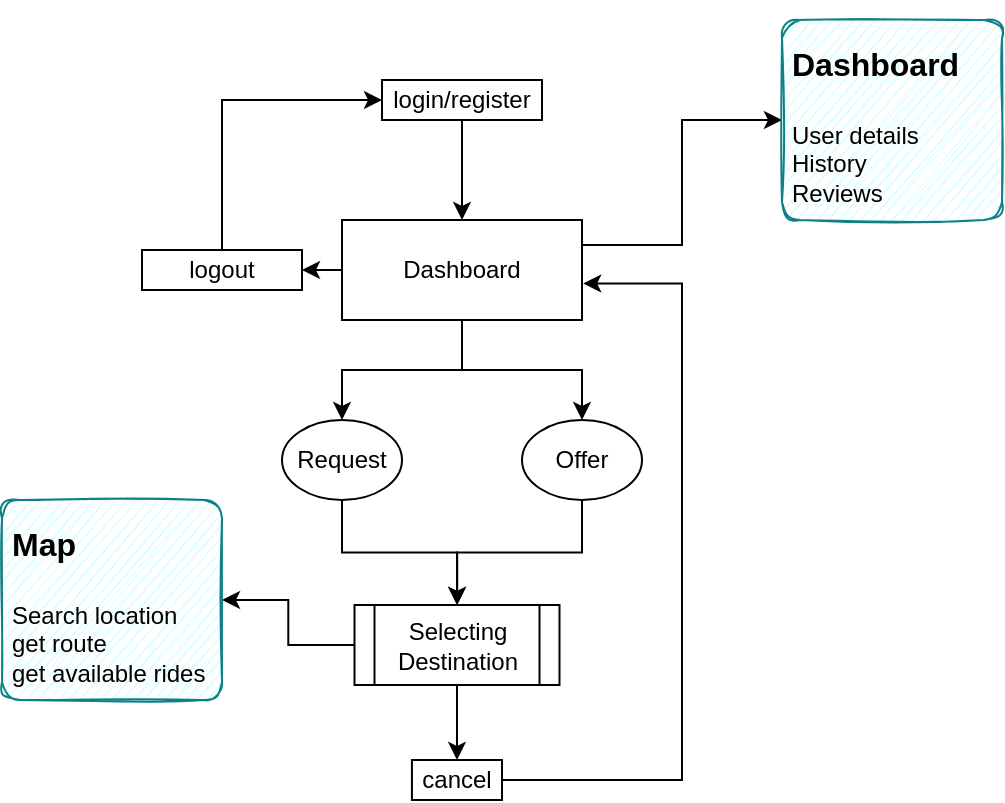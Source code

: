 <mxfile version="14.4.6" type="device"><diagram id="ZkZC_mfCm8Kq-MY_rXx1" name="Page-1"><mxGraphModel dx="907" dy="454" grid="1" gridSize="10" guides="1" tooltips="1" connect="1" arrows="1" fold="1" page="1" pageScale="1" pageWidth="850" pageHeight="1100" math="0" shadow="0"><root><mxCell id="0"/><mxCell id="1" parent="0"/><mxCell id="CV7fx-YJcgmJOG9K6h-E-1" value="login/register" style="rounded=0;whiteSpace=wrap;html=1;" vertex="1" parent="1"><mxGeometry x="350" y="290" width="80" height="20" as="geometry"/></mxCell><mxCell id="CV7fx-YJcgmJOG9K6h-E-3" value="" style="endArrow=classic;html=1;exitX=0.5;exitY=1;exitDx=0;exitDy=0;entryX=0.5;entryY=0;entryDx=0;entryDy=0;" edge="1" parent="1" source="CV7fx-YJcgmJOG9K6h-E-1" target="CV7fx-YJcgmJOG9K6h-E-4"><mxGeometry width="50" height="50" relative="1" as="geometry"><mxPoint x="290" y="550" as="sourcePoint"/><mxPoint x="390" y="400" as="targetPoint"/></mxGeometry></mxCell><mxCell id="CV7fx-YJcgmJOG9K6h-E-12" style="edgeStyle=orthogonalEdgeStyle;rounded=0;orthogonalLoop=1;jettySize=auto;html=1;exitX=0.5;exitY=1;exitDx=0;exitDy=0;entryX=0.5;entryY=0;entryDx=0;entryDy=0;" edge="1" parent="1" source="CV7fx-YJcgmJOG9K6h-E-4" target="CV7fx-YJcgmJOG9K6h-E-10"><mxGeometry relative="1" as="geometry"/></mxCell><mxCell id="CV7fx-YJcgmJOG9K6h-E-13" style="edgeStyle=orthogonalEdgeStyle;rounded=0;orthogonalLoop=1;jettySize=auto;html=1;exitX=0.5;exitY=1;exitDx=0;exitDy=0;entryX=0.5;entryY=0;entryDx=0;entryDy=0;" edge="1" parent="1" source="CV7fx-YJcgmJOG9K6h-E-4" target="CV7fx-YJcgmJOG9K6h-E-11"><mxGeometry relative="1" as="geometry"/></mxCell><mxCell id="CV7fx-YJcgmJOG9K6h-E-16" style="edgeStyle=orthogonalEdgeStyle;rounded=0;orthogonalLoop=1;jettySize=auto;html=1;exitX=1;exitY=0.25;exitDx=0;exitDy=0;entryX=0;entryY=0.5;entryDx=0;entryDy=0;" edge="1" parent="1" source="CV7fx-YJcgmJOG9K6h-E-4" target="CV7fx-YJcgmJOG9K6h-E-15"><mxGeometry relative="1" as="geometry"/></mxCell><mxCell id="CV7fx-YJcgmJOG9K6h-E-36" style="edgeStyle=orthogonalEdgeStyle;rounded=0;orthogonalLoop=1;jettySize=auto;html=1;exitX=0;exitY=0.5;exitDx=0;exitDy=0;entryX=1;entryY=0.5;entryDx=0;entryDy=0;" edge="1" parent="1" source="CV7fx-YJcgmJOG9K6h-E-4" target="CV7fx-YJcgmJOG9K6h-E-35"><mxGeometry relative="1" as="geometry"/></mxCell><mxCell id="CV7fx-YJcgmJOG9K6h-E-4" value="Dashboard" style="rounded=0;whiteSpace=wrap;html=1;" vertex="1" parent="1"><mxGeometry x="330" y="360" width="120" height="50" as="geometry"/></mxCell><mxCell id="CV7fx-YJcgmJOG9K6h-E-38" style="edgeStyle=orthogonalEdgeStyle;rounded=0;orthogonalLoop=1;jettySize=auto;html=1;exitX=0.5;exitY=1;exitDx=0;exitDy=0;" edge="1" parent="1" source="CV7fx-YJcgmJOG9K6h-E-10" target="CV7fx-YJcgmJOG9K6h-E-34"><mxGeometry relative="1" as="geometry"/></mxCell><mxCell id="CV7fx-YJcgmJOG9K6h-E-10" value="Request" style="ellipse;whiteSpace=wrap;html=1;" vertex="1" parent="1"><mxGeometry x="300" y="460" width="60" height="40" as="geometry"/></mxCell><mxCell id="CV7fx-YJcgmJOG9K6h-E-39" style="edgeStyle=orthogonalEdgeStyle;rounded=0;orthogonalLoop=1;jettySize=auto;html=1;exitX=0.5;exitY=1;exitDx=0;exitDy=0;" edge="1" parent="1" source="CV7fx-YJcgmJOG9K6h-E-11" target="CV7fx-YJcgmJOG9K6h-E-34"><mxGeometry relative="1" as="geometry"/></mxCell><mxCell id="CV7fx-YJcgmJOG9K6h-E-11" value="Offer" style="ellipse;whiteSpace=wrap;html=1;" vertex="1" parent="1"><mxGeometry x="420" y="460" width="60" height="40" as="geometry"/></mxCell><mxCell id="CV7fx-YJcgmJOG9K6h-E-15" value="&lt;p style=&quot;line-height: 100%&quot;&gt;&lt;/p&gt;&lt;h1&gt;&lt;font style=&quot;font-size: 16px&quot;&gt;Dashboard&lt;/font&gt;&lt;/h1&gt;&lt;p&gt;&lt;/p&gt;&lt;blockquote style=&quot;margin: 0 0 0 40px ; border: none ; padding: 0px&quot;&gt;&lt;/blockquote&gt;&lt;span&gt;User details&lt;/span&gt;&lt;br&gt;&lt;span&gt;History&lt;br&gt;&lt;/span&gt;&lt;span&gt;Reviews&lt;/span&gt;&lt;br&gt;&lt;p&gt;&lt;/p&gt;&lt;p&gt;&lt;br&gt;&lt;/p&gt;&lt;p&gt;&lt;/p&gt;" style="text;html=1;spacing=5;spacingTop=-20;whiteSpace=wrap;overflow=hidden;rounded=1;glass=0;shadow=0;strokeColor=#0e8088;fillColor=#CCFFFF;sketch=1;arcSize=9;" vertex="1" parent="1"><mxGeometry x="550" y="260" width="110" height="100" as="geometry"/></mxCell><mxCell id="CV7fx-YJcgmJOG9K6h-E-41" style="edgeStyle=orthogonalEdgeStyle;rounded=0;orthogonalLoop=1;jettySize=auto;html=1;exitX=0;exitY=0.5;exitDx=0;exitDy=0;" edge="1" parent="1" source="CV7fx-YJcgmJOG9K6h-E-34" target="CV7fx-YJcgmJOG9K6h-E-40"><mxGeometry relative="1" as="geometry"/></mxCell><mxCell id="CV7fx-YJcgmJOG9K6h-E-42" style="edgeStyle=orthogonalEdgeStyle;rounded=0;orthogonalLoop=1;jettySize=auto;html=1;exitX=0.5;exitY=1;exitDx=0;exitDy=0;" edge="1" parent="1" source="CV7fx-YJcgmJOG9K6h-E-34" target="CV7fx-YJcgmJOG9K6h-E-43"><mxGeometry relative="1" as="geometry"><mxPoint x="387.483" y="640" as="targetPoint"/></mxGeometry></mxCell><mxCell id="CV7fx-YJcgmJOG9K6h-E-34" value="Selecting Destination" style="shape=process;whiteSpace=wrap;html=1;backgroundOutline=1;rounded=0;" vertex="1" parent="1"><mxGeometry x="336.25" y="552.5" width="102.5" height="40" as="geometry"/></mxCell><mxCell id="CV7fx-YJcgmJOG9K6h-E-37" style="edgeStyle=orthogonalEdgeStyle;rounded=0;orthogonalLoop=1;jettySize=auto;html=1;exitX=0.5;exitY=0;exitDx=0;exitDy=0;entryX=0;entryY=0.5;entryDx=0;entryDy=0;" edge="1" parent="1" source="CV7fx-YJcgmJOG9K6h-E-35" target="CV7fx-YJcgmJOG9K6h-E-1"><mxGeometry relative="1" as="geometry"/></mxCell><mxCell id="CV7fx-YJcgmJOG9K6h-E-35" value="logout" style="rounded=0;whiteSpace=wrap;html=1;" vertex="1" parent="1"><mxGeometry x="230" y="375" width="80" height="20" as="geometry"/></mxCell><mxCell id="CV7fx-YJcgmJOG9K6h-E-40" value="&lt;p style=&quot;line-height: 100%&quot;&gt;&lt;/p&gt;&lt;h1&gt;&lt;span style=&quot;font-size: 16px&quot;&gt;Map&lt;/span&gt;&lt;/h1&gt;&lt;p&gt;&lt;/p&gt;&lt;blockquote style=&quot;margin: 0 0 0 40px ; border: none ; padding: 0px&quot;&gt;&lt;/blockquote&gt;Search location&lt;br&gt;get route&lt;br&gt;get available rides&lt;br&gt;&lt;p&gt;&lt;/p&gt;&lt;p&gt;&lt;br&gt;&lt;/p&gt;&lt;p&gt;&lt;/p&gt;" style="text;html=1;spacing=5;spacingTop=-20;whiteSpace=wrap;overflow=hidden;rounded=1;glass=0;shadow=0;strokeColor=#0e8088;fillColor=#CCFFFF;sketch=1;arcSize=9;" vertex="1" parent="1"><mxGeometry x="160" y="500" width="110" height="100" as="geometry"/></mxCell><mxCell id="CV7fx-YJcgmJOG9K6h-E-44" style="edgeStyle=orthogonalEdgeStyle;rounded=0;orthogonalLoop=1;jettySize=auto;html=1;entryX=1.005;entryY=0.634;entryDx=0;entryDy=0;entryPerimeter=0;" edge="1" parent="1" source="CV7fx-YJcgmJOG9K6h-E-43" target="CV7fx-YJcgmJOG9K6h-E-4"><mxGeometry relative="1" as="geometry"><mxPoint x="520" y="400" as="targetPoint"/><Array as="points"><mxPoint x="500" y="640"/><mxPoint x="500" y="392"/></Array></mxGeometry></mxCell><mxCell id="CV7fx-YJcgmJOG9K6h-E-43" value="cancel" style="rounded=0;whiteSpace=wrap;html=1;" vertex="1" parent="1"><mxGeometry x="364.97" y="630" width="45.03" height="20" as="geometry"/></mxCell></root></mxGraphModel></diagram></mxfile>